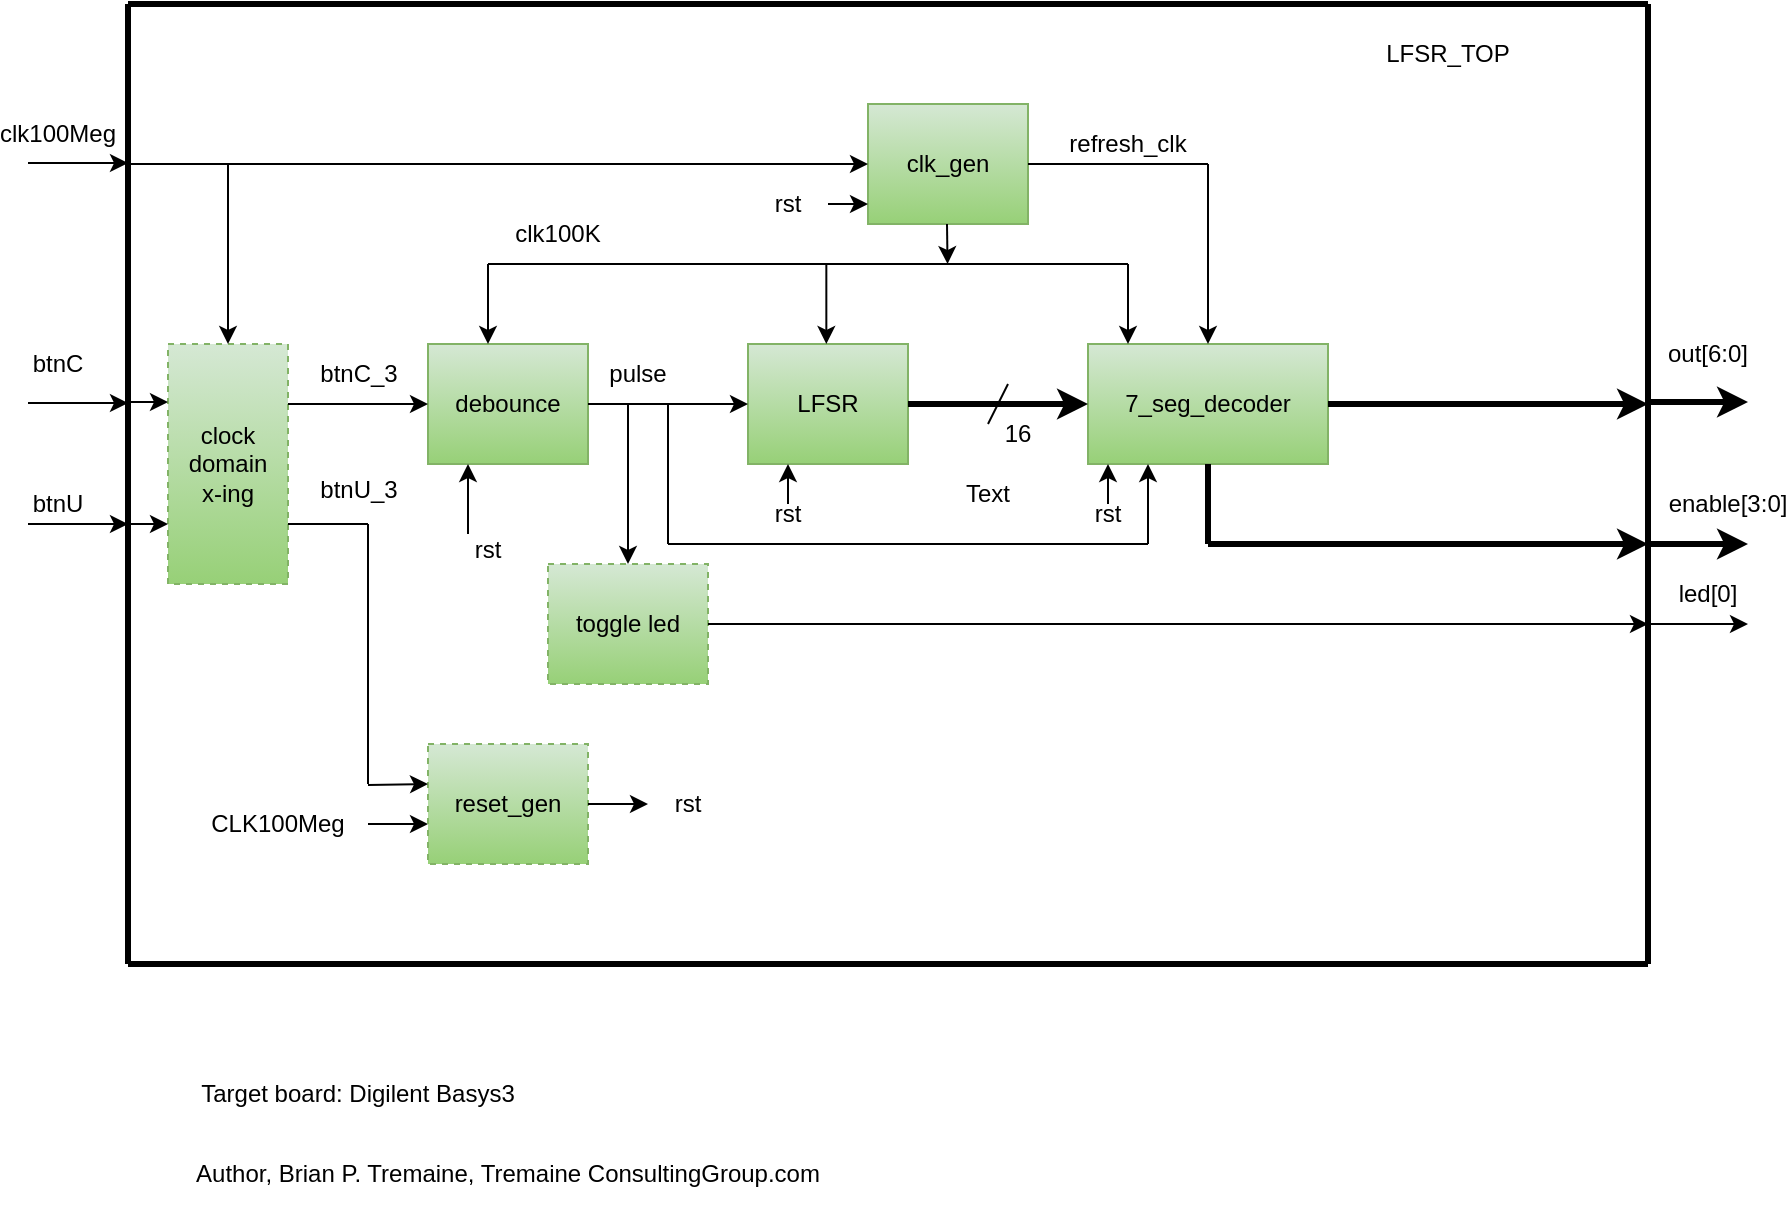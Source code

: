 <mxfile version="20.8.10" type="device"><diagram id="JNHTlV0T5jY2uMNbeVfa" name="Page-1"><mxGraphModel dx="1135" dy="723" grid="1" gridSize="10" guides="1" tooltips="1" connect="1" arrows="1" fold="1" page="1" pageScale="1" pageWidth="1100" pageHeight="850" math="0" shadow="0"><root><mxCell id="0"/><mxCell id="1" parent="0"/><mxCell id="6v89Rnk703dZ9XYqTvZf-1" value="debounce" style="rounded=0;whiteSpace=wrap;html=1;fillColor=#d5e8d4;strokeColor=#82b366;gradientColor=#97d077;" parent="1" vertex="1"><mxGeometry x="270" y="330" width="80" height="60" as="geometry"/></mxCell><mxCell id="6v89Rnk703dZ9XYqTvZf-2" value="LFSR" style="rounded=0;whiteSpace=wrap;html=1;fillColor=#d5e8d4;strokeColor=#82b366;gradientColor=#97d077;" parent="1" vertex="1"><mxGeometry x="430" y="330" width="80" height="60" as="geometry"/></mxCell><mxCell id="6v89Rnk703dZ9XYqTvZf-4" value="7_seg_decoder" style="rounded=0;whiteSpace=wrap;html=1;fillColor=#d5e8d4;strokeColor=#82b366;gradientColor=#97d077;" parent="1" vertex="1"><mxGeometry x="600" y="330" width="120" height="60" as="geometry"/></mxCell><mxCell id="6v89Rnk703dZ9XYqTvZf-11" value="" style="endArrow=classic;html=1;rounded=0;entryX=0;entryY=0.5;entryDx=0;entryDy=0;exitX=1;exitY=0.5;exitDx=0;exitDy=0;strokeWidth=3;" parent="1" source="6v89Rnk703dZ9XYqTvZf-2" target="6v89Rnk703dZ9XYqTvZf-4" edge="1"><mxGeometry width="50" height="50" relative="1" as="geometry"><mxPoint x="680" y="320" as="sourcePoint"/><mxPoint x="750" y="270" as="targetPoint"/></mxGeometry></mxCell><mxCell id="6v89Rnk703dZ9XYqTvZf-25" value="" style="endArrow=none;html=1;rounded=0;strokeWidth=3;" parent="1" edge="1"><mxGeometry width="50" height="50" relative="1" as="geometry"><mxPoint x="120" y="160" as="sourcePoint"/><mxPoint x="880" y="160" as="targetPoint"/></mxGeometry></mxCell><mxCell id="6v89Rnk703dZ9XYqTvZf-26" value="" style="endArrow=none;html=1;rounded=0;strokeWidth=3;" parent="1" edge="1"><mxGeometry width="50" height="50" relative="1" as="geometry"><mxPoint x="120" y="640" as="sourcePoint"/><mxPoint x="880" y="640" as="targetPoint"/></mxGeometry></mxCell><mxCell id="6v89Rnk703dZ9XYqTvZf-27" value="" style="endArrow=none;html=1;rounded=0;strokeWidth=3;" parent="1" edge="1"><mxGeometry width="50" height="50" relative="1" as="geometry"><mxPoint x="120" y="160" as="sourcePoint"/><mxPoint x="120" y="640" as="targetPoint"/></mxGeometry></mxCell><mxCell id="6v89Rnk703dZ9XYqTvZf-28" value="" style="endArrow=none;html=1;rounded=0;strokeWidth=3;" parent="1" edge="1"><mxGeometry width="50" height="50" relative="1" as="geometry"><mxPoint x="880" y="160" as="sourcePoint"/><mxPoint x="880" y="640" as="targetPoint"/></mxGeometry></mxCell><mxCell id="6v89Rnk703dZ9XYqTvZf-30" value="" style="endArrow=classic;html=1;rounded=0;exitX=1;exitY=0.5;exitDx=0;exitDy=0;" parent="1" edge="1"><mxGeometry width="50" height="50" relative="1" as="geometry"><mxPoint x="70" y="239.5" as="sourcePoint"/><mxPoint x="120" y="239.5" as="targetPoint"/></mxGeometry></mxCell><mxCell id="6v89Rnk703dZ9XYqTvZf-31" value="" style="endArrow=classic;html=1;rounded=0;exitX=1;exitY=0.5;exitDx=0;exitDy=0;" parent="1" edge="1"><mxGeometry width="50" height="50" relative="1" as="geometry"><mxPoint x="70" y="359.5" as="sourcePoint"/><mxPoint x="120" y="359.5" as="targetPoint"/></mxGeometry></mxCell><mxCell id="6v89Rnk703dZ9XYqTvZf-33" value="clk100Meg" style="text;html=1;strokeColor=none;fillColor=none;align=center;verticalAlign=middle;whiteSpace=wrap;rounded=0;" parent="1" vertex="1"><mxGeometry x="60" y="215" width="50" height="20" as="geometry"/></mxCell><mxCell id="6v89Rnk703dZ9XYqTvZf-34" value="rst" style="text;html=1;strokeColor=none;fillColor=none;align=center;verticalAlign=middle;whiteSpace=wrap;rounded=0;" parent="1" vertex="1"><mxGeometry x="380" y="550" width="40" height="20" as="geometry"/></mxCell><mxCell id="6v89Rnk703dZ9XYqTvZf-35" value="btnC" style="text;html=1;strokeColor=none;fillColor=none;align=center;verticalAlign=middle;whiteSpace=wrap;rounded=0;" parent="1" vertex="1"><mxGeometry x="60" y="330" width="50" height="20" as="geometry"/></mxCell><mxCell id="6v89Rnk703dZ9XYqTvZf-37" value="LFSR_TOP" style="text;html=1;strokeColor=none;fillColor=none;align=center;verticalAlign=middle;whiteSpace=wrap;rounded=0;" parent="1" vertex="1"><mxGeometry x="750" y="170" width="60" height="30" as="geometry"/></mxCell><mxCell id="6v89Rnk703dZ9XYqTvZf-38" value="Target board: Digilent Basys3" style="text;html=1;strokeColor=none;fillColor=none;align=center;verticalAlign=middle;whiteSpace=wrap;rounded=0;" parent="1" vertex="1"><mxGeometry x="150" y="690" width="170" height="30" as="geometry"/></mxCell><mxCell id="6v89Rnk703dZ9XYqTvZf-39" value="toggle led" style="rounded=0;whiteSpace=wrap;html=1;dashed=1;fillColor=#d5e8d4;strokeColor=#82b366;gradientColor=#97d077;" parent="1" vertex="1"><mxGeometry x="330" y="440" width="80" height="60" as="geometry"/></mxCell><mxCell id="6v89Rnk703dZ9XYqTvZf-41" value="" style="endArrow=classic;html=1;rounded=0;strokeWidth=1;exitX=1;exitY=0.5;exitDx=0;exitDy=0;entryX=0;entryY=0.5;entryDx=0;entryDy=0;" parent="1" source="6v89Rnk703dZ9XYqTvZf-1" target="6v89Rnk703dZ9XYqTvZf-2" edge="1"><mxGeometry width="50" height="50" relative="1" as="geometry"><mxPoint x="590" y="500" as="sourcePoint"/><mxPoint x="640" y="450" as="targetPoint"/></mxGeometry></mxCell><mxCell id="6v89Rnk703dZ9XYqTvZf-42" value="" style="endArrow=classic;html=1;rounded=0;strokeWidth=1;entryX=0.5;entryY=0;entryDx=0;entryDy=0;" parent="1" target="6v89Rnk703dZ9XYqTvZf-39" edge="1"><mxGeometry width="50" height="50" relative="1" as="geometry"><mxPoint x="370" y="360" as="sourcePoint"/><mxPoint x="640" y="450" as="targetPoint"/></mxGeometry></mxCell><mxCell id="6v89Rnk703dZ9XYqTvZf-43" value="" style="endArrow=classic;html=1;rounded=0;strokeWidth=1;exitX=1;exitY=0.5;exitDx=0;exitDy=0;" parent="1" source="6v89Rnk703dZ9XYqTvZf-39" edge="1"><mxGeometry width="50" height="50" relative="1" as="geometry"><mxPoint x="590" y="500" as="sourcePoint"/><mxPoint x="880" y="470" as="targetPoint"/></mxGeometry></mxCell><mxCell id="6v89Rnk703dZ9XYqTvZf-44" value="" style="endArrow=classic;html=1;rounded=0;strokeWidth=1;" parent="1" edge="1"><mxGeometry width="50" height="50" relative="1" as="geometry"><mxPoint x="880" y="470" as="sourcePoint"/><mxPoint x="930" y="470" as="targetPoint"/></mxGeometry></mxCell><mxCell id="6v89Rnk703dZ9XYqTvZf-45" value="led[0]" style="text;html=1;strokeColor=none;fillColor=none;align=center;verticalAlign=middle;whiteSpace=wrap;rounded=0;" parent="1" vertex="1"><mxGeometry x="880" y="440" width="60" height="30" as="geometry"/></mxCell><mxCell id="6v89Rnk703dZ9XYqTvZf-46" value="" style="endArrow=classic;html=1;rounded=0;strokeWidth=3;" parent="1" edge="1"><mxGeometry width="50" height="50" relative="1" as="geometry"><mxPoint x="880" y="430" as="sourcePoint"/><mxPoint x="930" y="430" as="targetPoint"/></mxGeometry></mxCell><mxCell id="6v89Rnk703dZ9XYqTvZf-47" value="enable[3:0]" style="text;html=1;strokeColor=none;fillColor=none;align=center;verticalAlign=middle;whiteSpace=wrap;rounded=0;" parent="1" vertex="1"><mxGeometry x="890" y="395" width="60" height="30" as="geometry"/></mxCell><mxCell id="6v89Rnk703dZ9XYqTvZf-48" value="" style="endArrow=classic;html=1;rounded=0;strokeWidth=3;exitX=1;exitY=0.5;exitDx=0;exitDy=0;" parent="1" source="6v89Rnk703dZ9XYqTvZf-4" edge="1"><mxGeometry width="50" height="50" relative="1" as="geometry"><mxPoint x="890" y="530" as="sourcePoint"/><mxPoint x="880" y="360" as="targetPoint"/></mxGeometry></mxCell><mxCell id="6v89Rnk703dZ9XYqTvZf-49" value="" style="endArrow=classic;html=1;rounded=0;strokeWidth=3;" parent="1" edge="1"><mxGeometry width="50" height="50" relative="1" as="geometry"><mxPoint x="880" y="359" as="sourcePoint"/><mxPoint x="930" y="359" as="targetPoint"/></mxGeometry></mxCell><mxCell id="6v89Rnk703dZ9XYqTvZf-50" value="out[6:0]" style="text;html=1;strokeColor=none;fillColor=none;align=center;verticalAlign=middle;whiteSpace=wrap;rounded=0;" parent="1" vertex="1"><mxGeometry x="880" y="320" width="60" height="30" as="geometry"/></mxCell><mxCell id="6v89Rnk703dZ9XYqTvZf-51" value="" style="endArrow=classic;html=1;rounded=0;strokeWidth=3;" parent="1" edge="1"><mxGeometry width="50" height="50" relative="1" as="geometry"><mxPoint x="660" y="430" as="sourcePoint"/><mxPoint x="880" y="430" as="targetPoint"/></mxGeometry></mxCell><mxCell id="6v89Rnk703dZ9XYqTvZf-52" value="" style="endArrow=none;html=1;rounded=0;strokeWidth=3;entryX=0.5;entryY=1;entryDx=0;entryDy=0;" parent="1" target="6v89Rnk703dZ9XYqTvZf-4" edge="1"><mxGeometry width="50" height="50" relative="1" as="geometry"><mxPoint x="660" y="430" as="sourcePoint"/><mxPoint x="730" y="410" as="targetPoint"/></mxGeometry></mxCell><mxCell id="nSzzYBK77VwPbl8LQydo-3" value="" style="endArrow=classic;html=1;rounded=0;" parent="1" edge="1"><mxGeometry width="50" height="50" relative="1" as="geometry"><mxPoint x="240" y="570" as="sourcePoint"/><mxPoint x="270" y="570" as="targetPoint"/></mxGeometry></mxCell><mxCell id="nSzzYBK77VwPbl8LQydo-4" value="btnU" style="text;html=1;strokeColor=none;fillColor=none;align=center;verticalAlign=middle;whiteSpace=wrap;rounded=0;" parent="1" vertex="1"><mxGeometry x="65" y="402.5" width="40" height="15" as="geometry"/></mxCell><mxCell id="nSzzYBK77VwPbl8LQydo-5" value="" style="endArrow=classic;html=1;rounded=0;strokeWidth=1;entryX=0.25;entryY=1;entryDx=0;entryDy=0;" parent="1" target="6v89Rnk703dZ9XYqTvZf-4" edge="1"><mxGeometry width="50" height="50" relative="1" as="geometry"><mxPoint x="630" y="430" as="sourcePoint"/><mxPoint x="620" y="410" as="targetPoint"/></mxGeometry></mxCell><mxCell id="nSzzYBK77VwPbl8LQydo-6" value="" style="endArrow=none;html=1;rounded=0;strokeWidth=1;" parent="1" edge="1"><mxGeometry width="50" height="50" relative="1" as="geometry"><mxPoint x="390" y="430" as="sourcePoint"/><mxPoint x="630" y="430" as="targetPoint"/></mxGeometry></mxCell><mxCell id="nSzzYBK77VwPbl8LQydo-7" value="" style="endArrow=none;html=1;rounded=0;strokeWidth=1;" parent="1" edge="1"><mxGeometry width="50" height="50" relative="1" as="geometry"><mxPoint x="390" y="430" as="sourcePoint"/><mxPoint x="390" y="360" as="targetPoint"/><Array as="points"><mxPoint x="390" y="390"/></Array></mxGeometry></mxCell><mxCell id="nSzzYBK77VwPbl8LQydo-8" value="clk_gen" style="rounded=0;whiteSpace=wrap;html=1;fillColor=#d5e8d4;strokeColor=#82b366;gradientColor=#97d077;" parent="1" vertex="1"><mxGeometry x="490" y="210" width="80" height="60" as="geometry"/></mxCell><mxCell id="nSzzYBK77VwPbl8LQydo-9" value="" style="endArrow=classic;html=1;rounded=0;strokeWidth=1;entryX=0;entryY=0.5;entryDx=0;entryDy=0;" parent="1" target="nSzzYBK77VwPbl8LQydo-8" edge="1"><mxGeometry width="50" height="50" relative="1" as="geometry"><mxPoint x="120" y="240" as="sourcePoint"/><mxPoint x="440" y="190" as="targetPoint"/><Array as="points"/></mxGeometry></mxCell><mxCell id="nSzzYBK77VwPbl8LQydo-10" value="" style="endArrow=classic;html=1;rounded=0;strokeWidth=1;entryX=0.5;entryY=0;entryDx=0;entryDy=0;" parent="1" target="6v89Rnk703dZ9XYqTvZf-4" edge="1"><mxGeometry width="50" height="50" relative="1" as="geometry"><mxPoint x="660" y="240" as="sourcePoint"/><mxPoint x="640" y="160" as="targetPoint"/></mxGeometry></mxCell><mxCell id="nSzzYBK77VwPbl8LQydo-11" value="" style="endArrow=none;html=1;rounded=0;strokeWidth=1;exitX=1;exitY=0.5;exitDx=0;exitDy=0;" parent="1" source="nSzzYBK77VwPbl8LQydo-8" edge="1"><mxGeometry width="50" height="50" relative="1" as="geometry"><mxPoint x="490" y="450" as="sourcePoint"/><mxPoint x="660" y="240" as="targetPoint"/></mxGeometry></mxCell><mxCell id="nSzzYBK77VwPbl8LQydo-12" value="reset_gen" style="rounded=0;whiteSpace=wrap;html=1;dashed=1;fillColor=#d5e8d4;strokeColor=#82b366;gradientColor=#97d077;" parent="1" vertex="1"><mxGeometry x="270" y="530" width="80" height="60" as="geometry"/></mxCell><mxCell id="nSzzYBK77VwPbl8LQydo-13" value="" style="endArrow=classic;html=1;rounded=0;" parent="1" edge="1"><mxGeometry width="50" height="50" relative="1" as="geometry"><mxPoint x="240" y="550.5" as="sourcePoint"/><mxPoint x="270" y="550" as="targetPoint"/></mxGeometry></mxCell><mxCell id="nSzzYBK77VwPbl8LQydo-14" value="clock&lt;br&gt;domain&lt;br&gt;x-ing" style="rounded=0;whiteSpace=wrap;html=1;dashed=1;fillColor=#d5e8d4;strokeColor=#82b366;gradientColor=#97d077;" parent="1" vertex="1"><mxGeometry x="140" y="330" width="60" height="120" as="geometry"/></mxCell><mxCell id="nSzzYBK77VwPbl8LQydo-15" value="" style="endArrow=classic;html=1;rounded=0;strokeWidth=1;exitX=1;exitY=0.25;exitDx=0;exitDy=0;entryX=0;entryY=0.5;entryDx=0;entryDy=0;" parent="1" source="nSzzYBK77VwPbl8LQydo-14" target="6v89Rnk703dZ9XYqTvZf-1" edge="1"><mxGeometry width="50" height="50" relative="1" as="geometry"><mxPoint x="490" y="450" as="sourcePoint"/><mxPoint x="240" y="360" as="targetPoint"/></mxGeometry></mxCell><mxCell id="nSzzYBK77VwPbl8LQydo-16" value="" style="endArrow=classic;html=1;rounded=0;strokeWidth=1;exitX=1;exitY=0.5;exitDx=0;exitDy=0;" parent="1" edge="1"><mxGeometry width="50" height="50" relative="1" as="geometry"><mxPoint x="120" y="359" as="sourcePoint"/><mxPoint x="140" y="359" as="targetPoint"/></mxGeometry></mxCell><mxCell id="nSzzYBK77VwPbl8LQydo-20" value="" style="endArrow=classic;html=1;rounded=0;strokeWidth=1;entryX=0.5;entryY=0;entryDx=0;entryDy=0;" parent="1" target="nSzzYBK77VwPbl8LQydo-14" edge="1"><mxGeometry width="50" height="50" relative="1" as="geometry"><mxPoint x="170" y="240" as="sourcePoint"/><mxPoint x="240" y="260" as="targetPoint"/></mxGeometry></mxCell><mxCell id="nSzzYBK77VwPbl8LQydo-22" value="CLK100Meg" style="text;html=1;strokeColor=none;fillColor=none;align=center;verticalAlign=middle;whiteSpace=wrap;rounded=0;dashed=1;" parent="1" vertex="1"><mxGeometry x="180" y="560" width="30" height="20" as="geometry"/></mxCell><mxCell id="nSzzYBK77VwPbl8LQydo-25" value="pulse" style="text;html=1;strokeColor=none;fillColor=none;align=center;verticalAlign=middle;whiteSpace=wrap;rounded=0;dashed=1;" parent="1" vertex="1"><mxGeometry x="360" y="340" width="30" height="10" as="geometry"/></mxCell><mxCell id="nSzzYBK77VwPbl8LQydo-32" value="" style="endArrow=none;html=1;rounded=0;strokeWidth=1;" parent="1" edge="1"><mxGeometry width="50" height="50" relative="1" as="geometry"><mxPoint x="550" y="370" as="sourcePoint"/><mxPoint x="560" y="350" as="targetPoint"/></mxGeometry></mxCell><mxCell id="nSzzYBK77VwPbl8LQydo-33" value="16" style="text;html=1;strokeColor=none;fillColor=none;align=center;verticalAlign=middle;whiteSpace=wrap;rounded=0;dashed=1;" parent="1" vertex="1"><mxGeometry x="550" y="370" width="30" height="10" as="geometry"/></mxCell><mxCell id="nSzzYBK77VwPbl8LQydo-36" value="" style="endArrow=classic;html=1;rounded=0;strokeWidth=1;" parent="1" edge="1"><mxGeometry width="50" height="50" relative="1" as="geometry"><mxPoint x="620" y="290" as="sourcePoint"/><mxPoint x="620" y="330" as="targetPoint"/></mxGeometry></mxCell><mxCell id="nSzzYBK77VwPbl8LQydo-38" value="clk100K" style="text;html=1;strokeColor=none;fillColor=none;align=center;verticalAlign=middle;whiteSpace=wrap;rounded=0;dashed=1;" parent="1" vertex="1"><mxGeometry x="290" y="270" width="90" height="10" as="geometry"/></mxCell><mxCell id="nSzzYBK77VwPbl8LQydo-39" value="refresh_clk" style="text;html=1;strokeColor=none;fillColor=none;align=center;verticalAlign=middle;whiteSpace=wrap;rounded=0;dashed=1;" parent="1" vertex="1"><mxGeometry x="600" y="225" width="40" height="10" as="geometry"/></mxCell><mxCell id="nSzzYBK77VwPbl8LQydo-41" value="" style="endArrow=classic;html=1;rounded=0;strokeWidth=1;" parent="1" edge="1"><mxGeometry width="50" height="50" relative="1" as="geometry"><mxPoint x="529.5" y="270" as="sourcePoint"/><mxPoint x="529.78" y="290" as="targetPoint"/></mxGeometry></mxCell><mxCell id="nSzzYBK77VwPbl8LQydo-42" value="" style="endArrow=classic;html=1;rounded=0;" parent="1" edge="1"><mxGeometry width="50" height="50" relative="1" as="geometry"><mxPoint x="470" y="260" as="sourcePoint"/><mxPoint x="490" y="260" as="targetPoint"/></mxGeometry></mxCell><mxCell id="nSzzYBK77VwPbl8LQydo-43" value="rst" style="text;html=1;strokeColor=none;fillColor=none;align=center;verticalAlign=middle;whiteSpace=wrap;rounded=0;" parent="1" vertex="1"><mxGeometry x="430" y="250" width="40" height="20" as="geometry"/></mxCell><mxCell id="nSzzYBK77VwPbl8LQydo-44" value="" style="endArrow=classic;html=1;rounded=0;strokeWidth=1;entryX=0.25;entryY=1;entryDx=0;entryDy=0;exitX=0.25;exitY=0;exitDx=0;exitDy=0;" parent="1" source="nSzzYBK77VwPbl8LQydo-45" target="6v89Rnk703dZ9XYqTvZf-1" edge="1"><mxGeometry width="50" height="50" relative="1" as="geometry"><mxPoint x="260" y="410" as="sourcePoint"/><mxPoint x="420" y="400" as="targetPoint"/></mxGeometry></mxCell><mxCell id="nSzzYBK77VwPbl8LQydo-45" value="rst" style="text;html=1;strokeColor=none;fillColor=none;align=center;verticalAlign=middle;whiteSpace=wrap;rounded=0;" parent="1" vertex="1"><mxGeometry x="280" y="425" width="40" height="15" as="geometry"/></mxCell><mxCell id="nSzzYBK77VwPbl8LQydo-46" value="" style="endArrow=classic;html=1;rounded=0;strokeWidth=1;entryX=0.25;entryY=1;entryDx=0;entryDy=0;" parent="1" target="6v89Rnk703dZ9XYqTvZf-2" edge="1"><mxGeometry width="50" height="50" relative="1" as="geometry"><mxPoint x="450" y="410" as="sourcePoint"/><mxPoint x="420" y="400" as="targetPoint"/></mxGeometry></mxCell><mxCell id="nSzzYBK77VwPbl8LQydo-47" value="rst" style="text;html=1;strokeColor=none;fillColor=none;align=center;verticalAlign=middle;whiteSpace=wrap;rounded=0;" parent="1" vertex="1"><mxGeometry x="430" y="405" width="40" height="20" as="geometry"/></mxCell><mxCell id="nSzzYBK77VwPbl8LQydo-49" value="" style="endArrow=classic;html=1;rounded=0;strokeWidth=1;entryX=0.25;entryY=1;entryDx=0;entryDy=0;" parent="1" edge="1"><mxGeometry width="50" height="50" relative="1" as="geometry"><mxPoint x="610" y="410" as="sourcePoint"/><mxPoint x="610" y="390" as="targetPoint"/></mxGeometry></mxCell><mxCell id="nSzzYBK77VwPbl8LQydo-50" value="rst" style="text;html=1;strokeColor=none;fillColor=none;align=center;verticalAlign=middle;whiteSpace=wrap;rounded=0;" parent="1" vertex="1"><mxGeometry x="590" y="405" width="40" height="20" as="geometry"/></mxCell><mxCell id="Af8_R-7plan7QqxDsOlp-6" value="Text" style="text;html=1;strokeColor=none;fillColor=none;align=center;verticalAlign=middle;whiteSpace=wrap;rounded=0;" parent="1" vertex="1"><mxGeometry x="520" y="390" width="60" height="30" as="geometry"/></mxCell><mxCell id="Af8_R-7plan7QqxDsOlp-7" value="btnC_3" style="text;html=1;align=center;verticalAlign=middle;resizable=0;points=[];autosize=1;strokeColor=none;fillColor=none;" parent="1" vertex="1"><mxGeometry x="205" y="330" width="60" height="30" as="geometry"/></mxCell><mxCell id="Af8_R-7plan7QqxDsOlp-9" value="" style="endArrow=classic;html=1;rounded=0;exitX=1;exitY=0.5;exitDx=0;exitDy=0;" parent="1" edge="1"><mxGeometry width="50" height="50" relative="1" as="geometry"><mxPoint x="70" y="420" as="sourcePoint"/><mxPoint x="120" y="420" as="targetPoint"/></mxGeometry></mxCell><mxCell id="Af8_R-7plan7QqxDsOlp-10" value="" style="endArrow=classic;html=1;rounded=0;strokeWidth=1;entryX=0;entryY=0.75;entryDx=0;entryDy=0;" parent="1" target="nSzzYBK77VwPbl8LQydo-14" edge="1"><mxGeometry width="50" height="50" relative="1" as="geometry"><mxPoint x="120" y="420" as="sourcePoint"/><mxPoint x="150" y="369" as="targetPoint"/></mxGeometry></mxCell><mxCell id="Af8_R-7plan7QqxDsOlp-12" value="" style="endArrow=none;html=1;rounded=0;exitX=1;exitY=0.75;exitDx=0;exitDy=0;" parent="1" source="nSzzYBK77VwPbl8LQydo-14" edge="1"><mxGeometry width="50" height="50" relative="1" as="geometry"><mxPoint x="520" y="430" as="sourcePoint"/><mxPoint x="240" y="420" as="targetPoint"/></mxGeometry></mxCell><mxCell id="Af8_R-7plan7QqxDsOlp-14" value="btnU_3" style="text;html=1;align=center;verticalAlign=middle;resizable=0;points=[];autosize=1;strokeColor=none;fillColor=none;" parent="1" vertex="1"><mxGeometry x="205" y="387.5" width="60" height="30" as="geometry"/></mxCell><mxCell id="Af8_R-7plan7QqxDsOlp-15" value="" style="endArrow=none;html=1;rounded=0;" parent="1" edge="1"><mxGeometry width="50" height="50" relative="1" as="geometry"><mxPoint x="240" y="550" as="sourcePoint"/><mxPoint x="240" y="420" as="targetPoint"/></mxGeometry></mxCell><mxCell id="Af8_R-7plan7QqxDsOlp-16" value="" style="endArrow=classic;html=1;rounded=0;" parent="1" edge="1"><mxGeometry width="50" height="50" relative="1" as="geometry"><mxPoint x="350" y="560" as="sourcePoint"/><mxPoint x="380" y="560" as="targetPoint"/></mxGeometry></mxCell><mxCell id="Af8_R-7plan7QqxDsOlp-17" value="" style="endArrow=classic;html=1;rounded=0;entryX=0.375;entryY=0;entryDx=0;entryDy=0;entryPerimeter=0;" parent="1" target="6v89Rnk703dZ9XYqTvZf-1" edge="1"><mxGeometry width="50" height="50" relative="1" as="geometry"><mxPoint x="300" y="290" as="sourcePoint"/><mxPoint x="280" y="400" as="targetPoint"/></mxGeometry></mxCell><mxCell id="Af8_R-7plan7QqxDsOlp-18" style="edgeStyle=orthogonalEdgeStyle;rounded=0;orthogonalLoop=1;jettySize=auto;html=1;exitX=0.5;exitY=1;exitDx=0;exitDy=0;" parent="1" source="nSzzYBK77VwPbl8LQydo-38" target="nSzzYBK77VwPbl8LQydo-38" edge="1"><mxGeometry relative="1" as="geometry"/></mxCell><mxCell id="Af8_R-7plan7QqxDsOlp-20" value="" style="endArrow=none;html=1;rounded=0;" parent="1" edge="1"><mxGeometry width="50" height="50" relative="1" as="geometry"><mxPoint x="300" y="290" as="sourcePoint"/><mxPoint x="620" y="290" as="targetPoint"/></mxGeometry></mxCell><mxCell id="Af8_R-7plan7QqxDsOlp-21" value="" style="endArrow=classic;html=1;rounded=0;entryX=0.375;entryY=0;entryDx=0;entryDy=0;entryPerimeter=0;" parent="1" edge="1"><mxGeometry width="50" height="50" relative="1" as="geometry"><mxPoint x="469.17" y="290" as="sourcePoint"/><mxPoint x="469.17" y="330" as="targetPoint"/></mxGeometry></mxCell><mxCell id="aKZ3P-jAK8ALWvD9FBp2-1" value="Author, Brian P. Tremaine, Tremaine ConsultingGroup.com" style="text;html=1;strokeColor=none;fillColor=none;align=center;verticalAlign=middle;whiteSpace=wrap;rounded=0;" vertex="1" parent="1"><mxGeometry x="150" y="730" width="320" height="30" as="geometry"/></mxCell></root></mxGraphModel></diagram></mxfile>